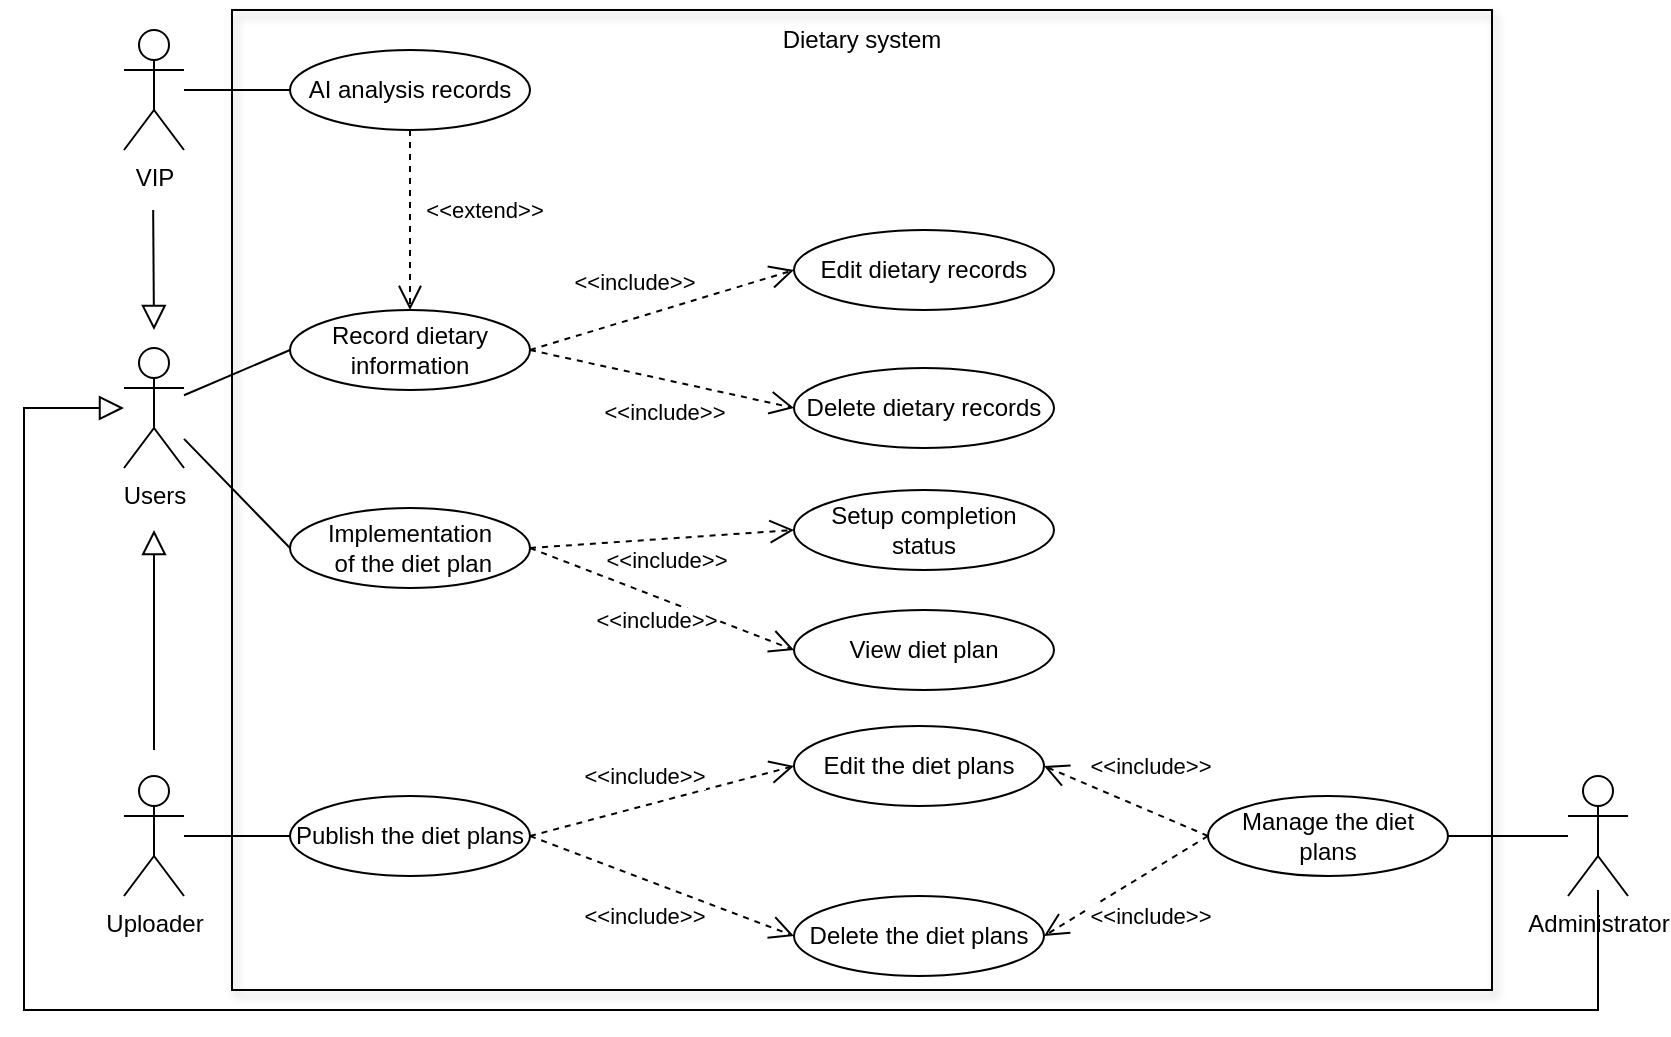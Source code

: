 <mxfile version="24.7.17">
  <diagram name="第 1 页" id="7xdc4D-riL1cUkIEIP44">
    <mxGraphModel dx="782" dy="517" grid="1" gridSize="10" guides="1" tooltips="1" connect="1" arrows="1" fold="1" page="1" pageScale="1" pageWidth="827" pageHeight="1169" math="0" shadow="0">
      <root>
        <mxCell id="0" />
        <mxCell id="1" parent="0" />
        <mxCell id="BWtPWIOGxhY9mBRl1_k8-1" value="User&lt;span style=&quot;background-color: initial;&quot;&gt;s&lt;/span&gt;" style="shape=umlActor;verticalLabelPosition=bottom;verticalAlign=top;html=1;outlineConnect=0;" vertex="1" parent="1">
          <mxGeometry x="90" y="439" width="30" height="60" as="geometry" />
        </mxCell>
        <mxCell id="BWtPWIOGxhY9mBRl1_k8-2" value="Uploader" style="shape=umlActor;verticalLabelPosition=bottom;verticalAlign=top;html=1;outlineConnect=0;" vertex="1" parent="1">
          <mxGeometry x="90" y="653" width="30" height="60" as="geometry" />
        </mxCell>
        <mxCell id="BWtPWIOGxhY9mBRl1_k8-3" value="VIP" style="shape=umlActor;verticalLabelPosition=bottom;verticalAlign=top;html=1;outlineConnect=0;" vertex="1" parent="1">
          <mxGeometry x="90" y="280" width="30" height="60" as="geometry" />
        </mxCell>
        <mxCell id="BWtPWIOGxhY9mBRl1_k8-4" value="Administrator" style="shape=umlActor;verticalLabelPosition=bottom;verticalAlign=top;html=1;outlineConnect=0;" vertex="1" parent="1">
          <mxGeometry x="812" y="653" width="30" height="60" as="geometry" />
        </mxCell>
        <mxCell id="BWtPWIOGxhY9mBRl1_k8-5" value="Record dietary information" style="ellipse;whiteSpace=wrap;html=1;" vertex="1" parent="1">
          <mxGeometry x="173" y="420" width="120" height="40" as="geometry" />
        </mxCell>
        <mxCell id="BWtPWIOGxhY9mBRl1_k8-6" value="Edit dietary records" style="ellipse;whiteSpace=wrap;html=1;" vertex="1" parent="1">
          <mxGeometry x="425" y="380" width="130" height="40" as="geometry" />
        </mxCell>
        <mxCell id="BWtPWIOGxhY9mBRl1_k8-7" value="AI analysis records" style="ellipse;whiteSpace=wrap;html=1;" vertex="1" parent="1">
          <mxGeometry x="173" y="290" width="120" height="40" as="geometry" />
        </mxCell>
        <mxCell id="BWtPWIOGxhY9mBRl1_k8-8" value="Implementation&lt;div&gt;&amp;nbsp;of&lt;span style=&quot;background-color: initial;&quot;&gt;&amp;nbsp;the&amp;nbsp;&lt;/span&gt;&lt;span style=&quot;background-color: initial;&quot;&gt;diet plan&lt;/span&gt;&lt;/div&gt;" style="ellipse;whiteSpace=wrap;html=1;" vertex="1" parent="1">
          <mxGeometry x="173" y="519" width="120" height="40" as="geometry" />
        </mxCell>
        <mxCell id="BWtPWIOGxhY9mBRl1_k8-9" value="Publish the diet plans" style="ellipse;whiteSpace=wrap;html=1;" vertex="1" parent="1">
          <mxGeometry x="173" y="663" width="120" height="40" as="geometry" />
        </mxCell>
        <mxCell id="BWtPWIOGxhY9mBRl1_k8-10" value="Edit the diet plans" style="ellipse;whiteSpace=wrap;html=1;" vertex="1" parent="1">
          <mxGeometry x="425" y="628" width="125" height="40" as="geometry" />
        </mxCell>
        <mxCell id="BWtPWIOGxhY9mBRl1_k8-11" value="Delete the diet plans" style="ellipse;whiteSpace=wrap;html=1;" vertex="1" parent="1">
          <mxGeometry x="425" y="713" width="125" height="40" as="geometry" />
        </mxCell>
        <mxCell id="BWtPWIOGxhY9mBRl1_k8-12" value="Manage the diet plans" style="ellipse;whiteSpace=wrap;html=1;" vertex="1" parent="1">
          <mxGeometry x="632" y="663" width="120" height="40" as="geometry" />
        </mxCell>
        <mxCell id="BWtPWIOGxhY9mBRl1_k8-13" value="&amp;lt;&amp;lt;include&amp;gt;&amp;gt;" style="html=1;verticalAlign=bottom;endArrow=open;curved=0;rounded=0;endSize=10;endFill=0;exitX=1;exitY=0.5;exitDx=0;exitDy=0;entryX=0;entryY=0.5;entryDx=0;entryDy=0;dashed=1;" edge="1" parent="1" source="BWtPWIOGxhY9mBRl1_k8-5" target="BWtPWIOGxhY9mBRl1_k8-6">
          <mxGeometry x="-0.176" y="9" width="80" relative="1" as="geometry">
            <mxPoint x="165" y="810" as="sourcePoint" />
            <mxPoint x="245" y="810" as="targetPoint" />
            <mxPoint as="offset" />
          </mxGeometry>
        </mxCell>
        <mxCell id="BWtPWIOGxhY9mBRl1_k8-14" value="Setup completion status" style="ellipse;whiteSpace=wrap;html=1;" vertex="1" parent="1">
          <mxGeometry x="425" y="510" width="130" height="40" as="geometry" />
        </mxCell>
        <mxCell id="BWtPWIOGxhY9mBRl1_k8-15" value="Delete dietary records" style="ellipse;whiteSpace=wrap;html=1;" vertex="1" parent="1">
          <mxGeometry x="425" y="449" width="130" height="40" as="geometry" />
        </mxCell>
        <mxCell id="BWtPWIOGxhY9mBRl1_k8-16" value="" style="endArrow=none;endFill=0;endSize=15;html=1;rounded=0;entryX=0;entryY=0.5;entryDx=0;entryDy=0;" edge="1" parent="1" source="BWtPWIOGxhY9mBRl1_k8-1" target="BWtPWIOGxhY9mBRl1_k8-5">
          <mxGeometry width="160" relative="1" as="geometry">
            <mxPoint x="270" y="580" as="sourcePoint" />
            <mxPoint x="430" y="580" as="targetPoint" />
          </mxGeometry>
        </mxCell>
        <mxCell id="BWtPWIOGxhY9mBRl1_k8-17" value="" style="endArrow=none;endFill=0;endSize=15;html=1;rounded=0;entryX=0;entryY=0.5;entryDx=0;entryDy=0;targetPerimeterSpacing=1;" edge="1" parent="1" source="BWtPWIOGxhY9mBRl1_k8-1" target="BWtPWIOGxhY9mBRl1_k8-8">
          <mxGeometry width="160" relative="1" as="geometry">
            <mxPoint x="270" y="580" as="sourcePoint" />
            <mxPoint x="430" y="580" as="targetPoint" />
          </mxGeometry>
        </mxCell>
        <mxCell id="BWtPWIOGxhY9mBRl1_k8-18" value="&amp;lt;&amp;lt;include&amp;gt;&amp;gt;" style="html=1;verticalAlign=bottom;endArrow=open;curved=0;rounded=0;exitX=1;exitY=0.5;exitDx=0;exitDy=0;entryX=0;entryY=0.5;entryDx=0;entryDy=0;endFill=0;endSize=10;dashed=1;" edge="1" parent="1" source="BWtPWIOGxhY9mBRl1_k8-5" target="BWtPWIOGxhY9mBRl1_k8-15">
          <mxGeometry x="0.095" y="-25" width="80" relative="1" as="geometry">
            <mxPoint x="310" y="490" as="sourcePoint" />
            <mxPoint x="390" y="490" as="targetPoint" />
            <mxPoint as="offset" />
          </mxGeometry>
        </mxCell>
        <mxCell id="BWtPWIOGxhY9mBRl1_k8-21" value="&amp;lt;&amp;lt;include&amp;gt;&amp;gt;" style="endArrow=open;endSize=10;dashed=1;html=1;rounded=0;exitX=1;exitY=0.5;exitDx=0;exitDy=0;entryX=0;entryY=0.5;entryDx=0;entryDy=0;" edge="1" parent="1" source="BWtPWIOGxhY9mBRl1_k8-8" target="BWtPWIOGxhY9mBRl1_k8-14">
          <mxGeometry x="0.019" y="-11" width="160" relative="1" as="geometry">
            <mxPoint x="270" y="490" as="sourcePoint" />
            <mxPoint x="430" y="490" as="targetPoint" />
            <mxPoint as="offset" />
          </mxGeometry>
        </mxCell>
        <mxCell id="BWtPWIOGxhY9mBRl1_k8-22" value="" style="endArrow=none;endFill=0;endSize=12;html=1;rounded=0;entryX=0;entryY=0.5;entryDx=0;entryDy=0;" edge="1" parent="1" source="BWtPWIOGxhY9mBRl1_k8-2" target="BWtPWIOGxhY9mBRl1_k8-9">
          <mxGeometry width="160" relative="1" as="geometry">
            <mxPoint x="420" y="523" as="sourcePoint" />
            <mxPoint x="580" y="523" as="targetPoint" />
          </mxGeometry>
        </mxCell>
        <mxCell id="BWtPWIOGxhY9mBRl1_k8-23" value="&amp;lt;&amp;lt;include&amp;gt;&amp;gt;" style="endArrow=open;endSize=10;dashed=1;html=1;rounded=0;exitX=1;exitY=0.5;exitDx=0;exitDy=0;entryX=0;entryY=0.5;entryDx=0;entryDy=0;" edge="1" parent="1" source="BWtPWIOGxhY9mBRl1_k8-9" target="BWtPWIOGxhY9mBRl1_k8-10">
          <mxGeometry x="-0.081" y="14" width="160" relative="1" as="geometry">
            <mxPoint x="420" y="523" as="sourcePoint" />
            <mxPoint x="580" y="523" as="targetPoint" />
            <mxPoint as="offset" />
          </mxGeometry>
        </mxCell>
        <mxCell id="BWtPWIOGxhY9mBRl1_k8-24" value="&amp;lt;&amp;lt;include&amp;gt;&amp;gt;" style="endArrow=open;endSize=10;dashed=1;html=1;rounded=0;exitX=1;exitY=0.5;exitDx=0;exitDy=0;entryX=0;entryY=0.5;entryDx=0;entryDy=0;" edge="1" parent="1" source="BWtPWIOGxhY9mBRl1_k8-9" target="BWtPWIOGxhY9mBRl1_k8-11">
          <mxGeometry x="-0.044" y="-17" width="160" relative="1" as="geometry">
            <mxPoint x="420" y="523" as="sourcePoint" />
            <mxPoint x="580" y="523" as="targetPoint" />
            <mxPoint as="offset" />
          </mxGeometry>
        </mxCell>
        <mxCell id="BWtPWIOGxhY9mBRl1_k8-25" value="" style="endArrow=none;endFill=0;endSize=12;html=1;rounded=0;entryX=1;entryY=0.5;entryDx=0;entryDy=0;" edge="1" parent="1" source="BWtPWIOGxhY9mBRl1_k8-4" target="BWtPWIOGxhY9mBRl1_k8-12">
          <mxGeometry width="160" relative="1" as="geometry">
            <mxPoint x="790" y="693" as="sourcePoint" />
            <mxPoint x="580" y="523" as="targetPoint" />
          </mxGeometry>
        </mxCell>
        <mxCell id="BWtPWIOGxhY9mBRl1_k8-26" value="&amp;lt;&amp;lt;include&amp;gt;&amp;gt;" style="endArrow=open;endSize=10;dashed=1;html=1;rounded=0;exitX=0;exitY=0.5;exitDx=0;exitDy=0;entryX=1;entryY=0.5;entryDx=0;entryDy=0;" edge="1" parent="1" source="BWtPWIOGxhY9mBRl1_k8-12" target="BWtPWIOGxhY9mBRl1_k8-10">
          <mxGeometry x="-0.088" y="-21" width="160" relative="1" as="geometry">
            <mxPoint x="420" y="523" as="sourcePoint" />
            <mxPoint x="580" y="523" as="targetPoint" />
            <mxPoint as="offset" />
          </mxGeometry>
        </mxCell>
        <mxCell id="BWtPWIOGxhY9mBRl1_k8-27" value="&amp;lt;&amp;lt;include&amp;gt;&amp;gt;" style="endArrow=open;endSize=10;dashed=1;html=1;rounded=0;exitX=0;exitY=0.5;exitDx=0;exitDy=0;entryX=1;entryY=0.5;entryDx=0;entryDy=0;" edge="1" parent="1" source="BWtPWIOGxhY9mBRl1_k8-12" target="BWtPWIOGxhY9mBRl1_k8-11">
          <mxGeometry x="-0.05" y="19" width="160" relative="1" as="geometry">
            <mxPoint x="420" y="523" as="sourcePoint" />
            <mxPoint x="580" y="523" as="targetPoint" />
            <mxPoint as="offset" />
          </mxGeometry>
        </mxCell>
        <mxCell id="BWtPWIOGxhY9mBRl1_k8-28" value="&amp;lt;&amp;lt;extend&amp;gt;&amp;gt;" style="endArrow=open;endSize=10;dashed=1;html=1;rounded=0;exitX=0.5;exitY=1;exitDx=0;exitDy=0;" edge="1" parent="1" source="BWtPWIOGxhY9mBRl1_k8-7" target="BWtPWIOGxhY9mBRl1_k8-5">
          <mxGeometry x="-0.111" y="37" width="160" relative="1" as="geometry">
            <mxPoint x="420" y="490" as="sourcePoint" />
            <mxPoint x="580" y="490" as="targetPoint" />
            <mxPoint as="offset" />
          </mxGeometry>
        </mxCell>
        <mxCell id="BWtPWIOGxhY9mBRl1_k8-29" value="" style="endArrow=none;endFill=0;endSize=12;html=1;rounded=0;entryX=0;entryY=0.5;entryDx=0;entryDy=0;" edge="1" parent="1" source="BWtPWIOGxhY9mBRl1_k8-3" target="BWtPWIOGxhY9mBRl1_k8-7">
          <mxGeometry width="160" relative="1" as="geometry">
            <mxPoint x="420" y="490" as="sourcePoint" />
            <mxPoint x="580" y="490" as="targetPoint" />
          </mxGeometry>
        </mxCell>
        <mxCell id="BWtPWIOGxhY9mBRl1_k8-31" value="" style="endArrow=block;endFill=0;endSize=10;html=1;rounded=0;" edge="1" parent="1">
          <mxGeometry width="160" relative="1" as="geometry">
            <mxPoint x="105" y="640" as="sourcePoint" />
            <mxPoint x="105" y="530" as="targetPoint" />
          </mxGeometry>
        </mxCell>
        <mxCell id="BWtPWIOGxhY9mBRl1_k8-32" value="" style="endArrow=block;endFill=0;endSize=10;html=1;rounded=0;" edge="1" parent="1">
          <mxGeometry width="160" relative="1" as="geometry">
            <mxPoint x="104.58" y="370" as="sourcePoint" />
            <mxPoint x="105" y="430" as="targetPoint" />
          </mxGeometry>
        </mxCell>
        <mxCell id="BWtPWIOGxhY9mBRl1_k8-35" style="edgeStyle=orthogonalEdgeStyle;rounded=0;orthogonalLoop=1;jettySize=auto;html=1;endArrow=block;endFill=0;endSize=10;" edge="1" parent="1">
          <mxGeometry relative="1" as="geometry">
            <mxPoint x="827" y="710" as="sourcePoint" />
            <mxPoint x="90" y="469" as="targetPoint" />
            <Array as="points">
              <mxPoint x="827" y="770" />
              <mxPoint x="40" y="770" />
              <mxPoint x="40" y="469" />
            </Array>
          </mxGeometry>
        </mxCell>
        <mxCell id="BWtPWIOGxhY9mBRl1_k8-38" value="" style="html=1;whiteSpace=wrap;fillColor=none;shadow=1;" vertex="1" parent="1">
          <mxGeometry x="144" y="270" width="630" height="490" as="geometry" />
        </mxCell>
        <mxCell id="BWtPWIOGxhY9mBRl1_k8-39" value="Dietary system" style="text;html=1;align=center;verticalAlign=middle;whiteSpace=wrap;rounded=0;" vertex="1" parent="1">
          <mxGeometry x="411" y="270" width="96" height="30" as="geometry" />
        </mxCell>
        <mxCell id="BWtPWIOGxhY9mBRl1_k8-40" value="View diet plan" style="ellipse;whiteSpace=wrap;html=1;" vertex="1" parent="1">
          <mxGeometry x="425" y="570" width="130" height="40" as="geometry" />
        </mxCell>
        <mxCell id="BWtPWIOGxhY9mBRl1_k8-41" value="&amp;lt;&amp;lt;include&amp;gt;&amp;gt;" style="endArrow=open;endSize=10;dashed=1;html=1;rounded=0;exitX=1;exitY=0.5;exitDx=0;exitDy=0;entryX=0;entryY=0.5;entryDx=0;entryDy=0;" edge="1" parent="1" source="BWtPWIOGxhY9mBRl1_k8-8" target="BWtPWIOGxhY9mBRl1_k8-40">
          <mxGeometry x="0.019" y="-11" width="160" relative="1" as="geometry">
            <mxPoint x="303" y="549" as="sourcePoint" />
            <mxPoint x="435" y="540" as="targetPoint" />
            <mxPoint as="offset" />
          </mxGeometry>
        </mxCell>
      </root>
    </mxGraphModel>
  </diagram>
</mxfile>
